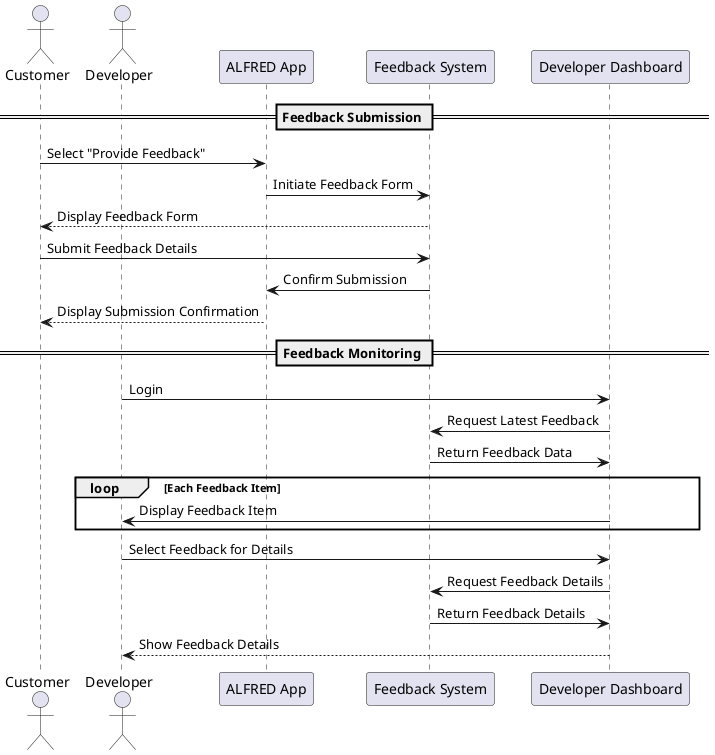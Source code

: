 @startuml
actor Customer
actor Developer
participant "ALFRED App" as App
participant "Feedback System" as FeedbackSys
participant "Developer Dashboard" as DevDash

== Feedback Submission ==
Customer -> App : Select "Provide Feedback"
App -> FeedbackSys : Initiate Feedback Form
FeedbackSys --> Customer : Display Feedback Form
Customer -> FeedbackSys : Submit Feedback Details
FeedbackSys -> App : Confirm Submission
App --> Customer : Display Submission Confirmation

== Feedback Monitoring ==
Developer -> DevDash : Login
DevDash -> FeedbackSys : Request Latest Feedback
FeedbackSys -> DevDash : Return Feedback Data
loop Each Feedback Item
    DevDash -> Developer : Display Feedback Item
end
Developer -> DevDash : Select Feedback for Details
DevDash -> FeedbackSys : Request Feedback Details
FeedbackSys -> DevDash : Return Feedback Details
DevDash --> Developer : Show Feedback Details

@enduml
